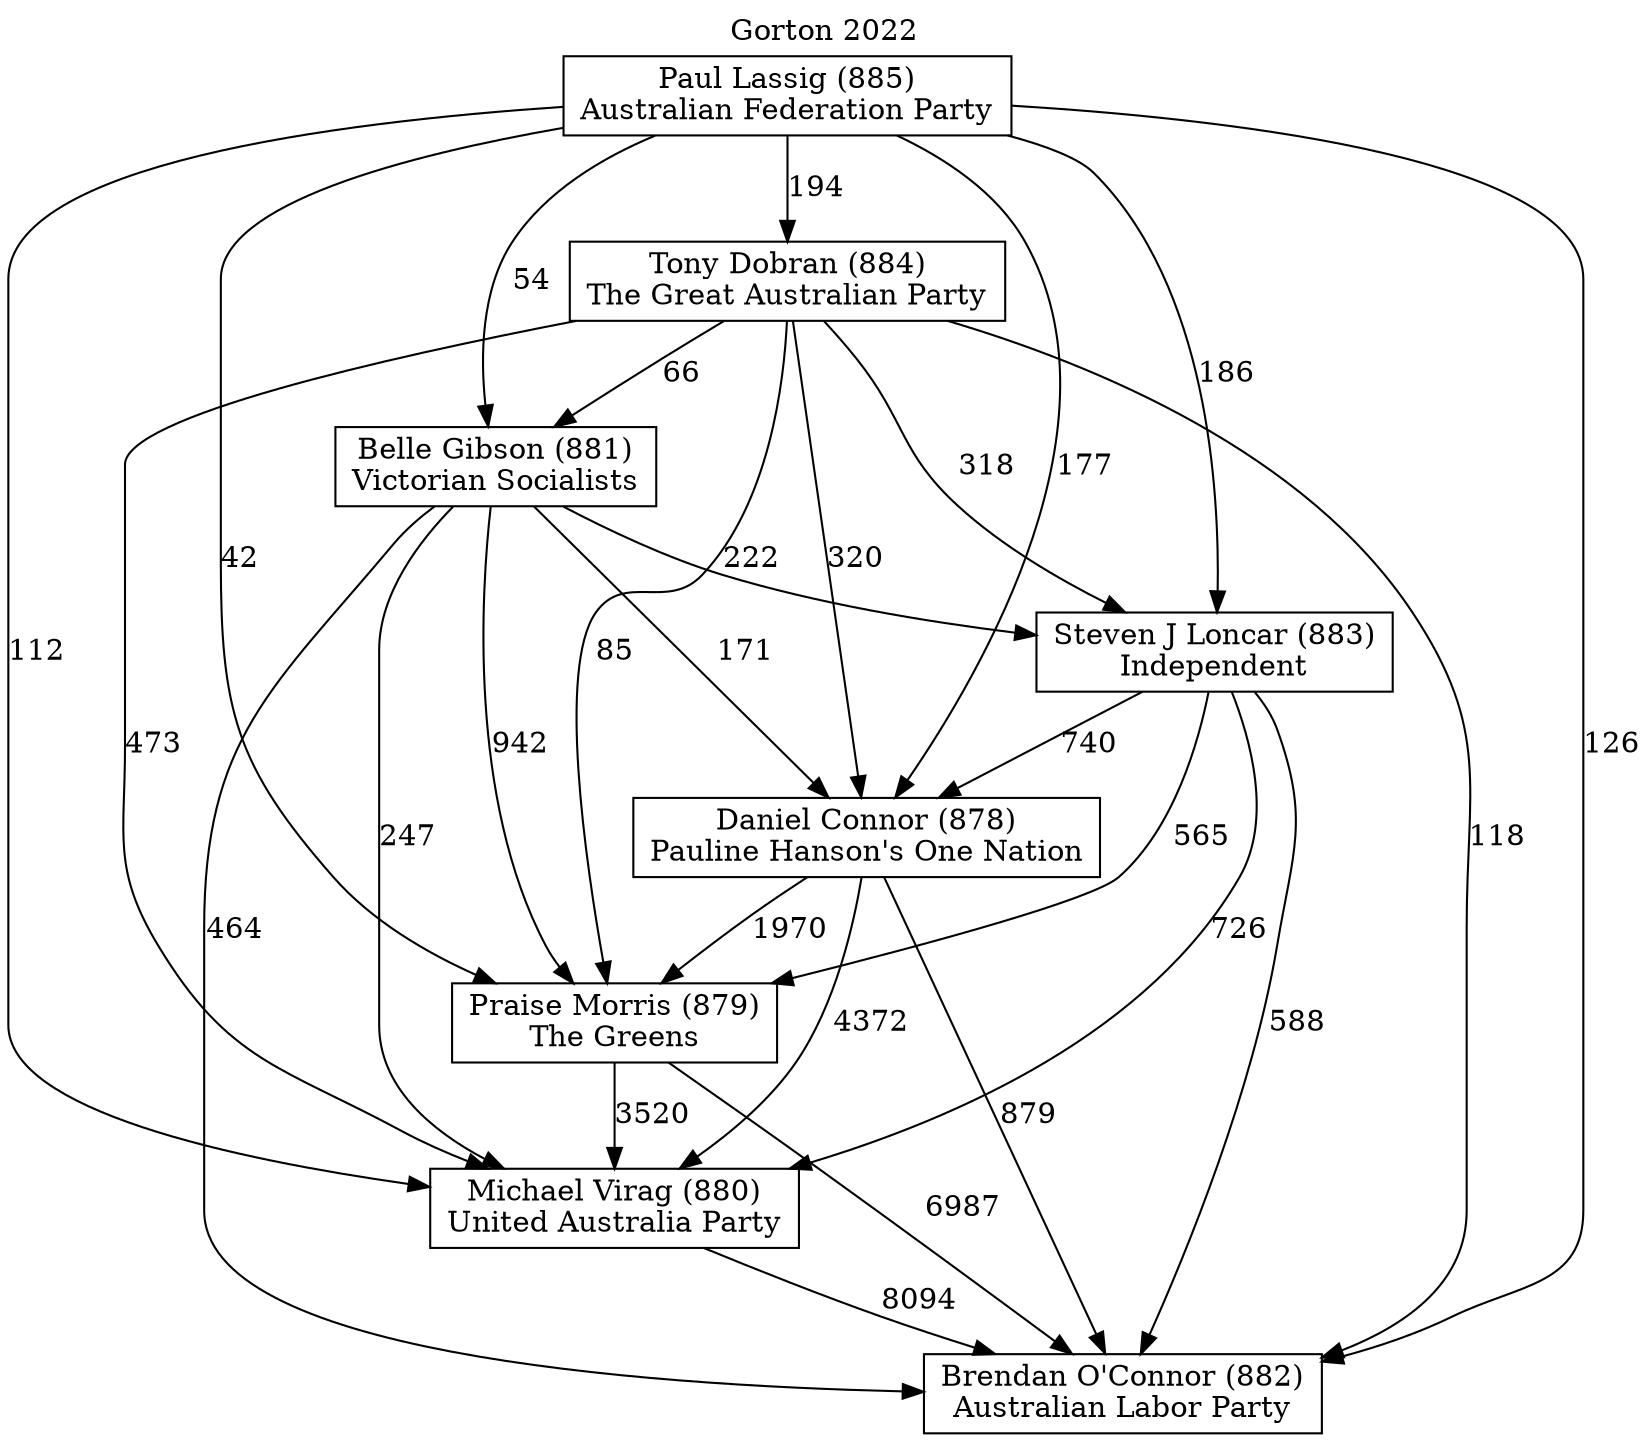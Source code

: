// House preference flow
digraph "Brendan O'Connor (882)_Gorton_2022" {
	graph [label="Gorton 2022" labelloc=t mclimit=10]
	node [shape=box]
	"Paul Lassig (885)" [label="Paul Lassig (885)
Australian Federation Party"]
	"Tony Dobran (884)" [label="Tony Dobran (884)
The Great Australian Party"]
	"Belle Gibson (881)" [label="Belle Gibson (881)
Victorian Socialists"]
	"Brendan O'Connor (882)" [label="Brendan O'Connor (882)
Australian Labor Party"]
	"Michael Virag (880)" [label="Michael Virag (880)
United Australia Party"]
	"Daniel Connor (878)" [label="Daniel Connor (878)
Pauline Hanson's One Nation"]
	"Steven J Loncar (883)" [label="Steven J Loncar (883)
Independent"]
	"Praise Morris (879)" [label="Praise Morris (879)
The Greens"]
	"Daniel Connor (878)" -> "Praise Morris (879)" [label=1970]
	"Tony Dobran (884)" -> "Daniel Connor (878)" [label=320]
	"Tony Dobran (884)" -> "Michael Virag (880)" [label=473]
	"Steven J Loncar (883)" -> "Daniel Connor (878)" [label=740]
	"Praise Morris (879)" -> "Michael Virag (880)" [label=3520]
	"Paul Lassig (885)" -> "Praise Morris (879)" [label=42]
	"Tony Dobran (884)" -> "Belle Gibson (881)" [label=66]
	"Paul Lassig (885)" -> "Michael Virag (880)" [label=112]
	"Paul Lassig (885)" -> "Belle Gibson (881)" [label=54]
	"Steven J Loncar (883)" -> "Michael Virag (880)" [label=726]
	"Belle Gibson (881)" -> "Steven J Loncar (883)" [label=222]
	"Paul Lassig (885)" -> "Tony Dobran (884)" [label=194]
	"Belle Gibson (881)" -> "Brendan O'Connor (882)" [label=464]
	"Tony Dobran (884)" -> "Praise Morris (879)" [label=85]
	"Paul Lassig (885)" -> "Steven J Loncar (883)" [label=186]
	"Paul Lassig (885)" -> "Daniel Connor (878)" [label=177]
	"Belle Gibson (881)" -> "Michael Virag (880)" [label=247]
	"Steven J Loncar (883)" -> "Praise Morris (879)" [label=565]
	"Daniel Connor (878)" -> "Michael Virag (880)" [label=4372]
	"Michael Virag (880)" -> "Brendan O'Connor (882)" [label=8094]
	"Belle Gibson (881)" -> "Daniel Connor (878)" [label=171]
	"Tony Dobran (884)" -> "Brendan O'Connor (882)" [label=118]
	"Belle Gibson (881)" -> "Praise Morris (879)" [label=942]
	"Praise Morris (879)" -> "Brendan O'Connor (882)" [label=6987]
	"Daniel Connor (878)" -> "Brendan O'Connor (882)" [label=879]
	"Tony Dobran (884)" -> "Steven J Loncar (883)" [label=318]
	"Paul Lassig (885)" -> "Brendan O'Connor (882)" [label=126]
	"Steven J Loncar (883)" -> "Brendan O'Connor (882)" [label=588]
}
